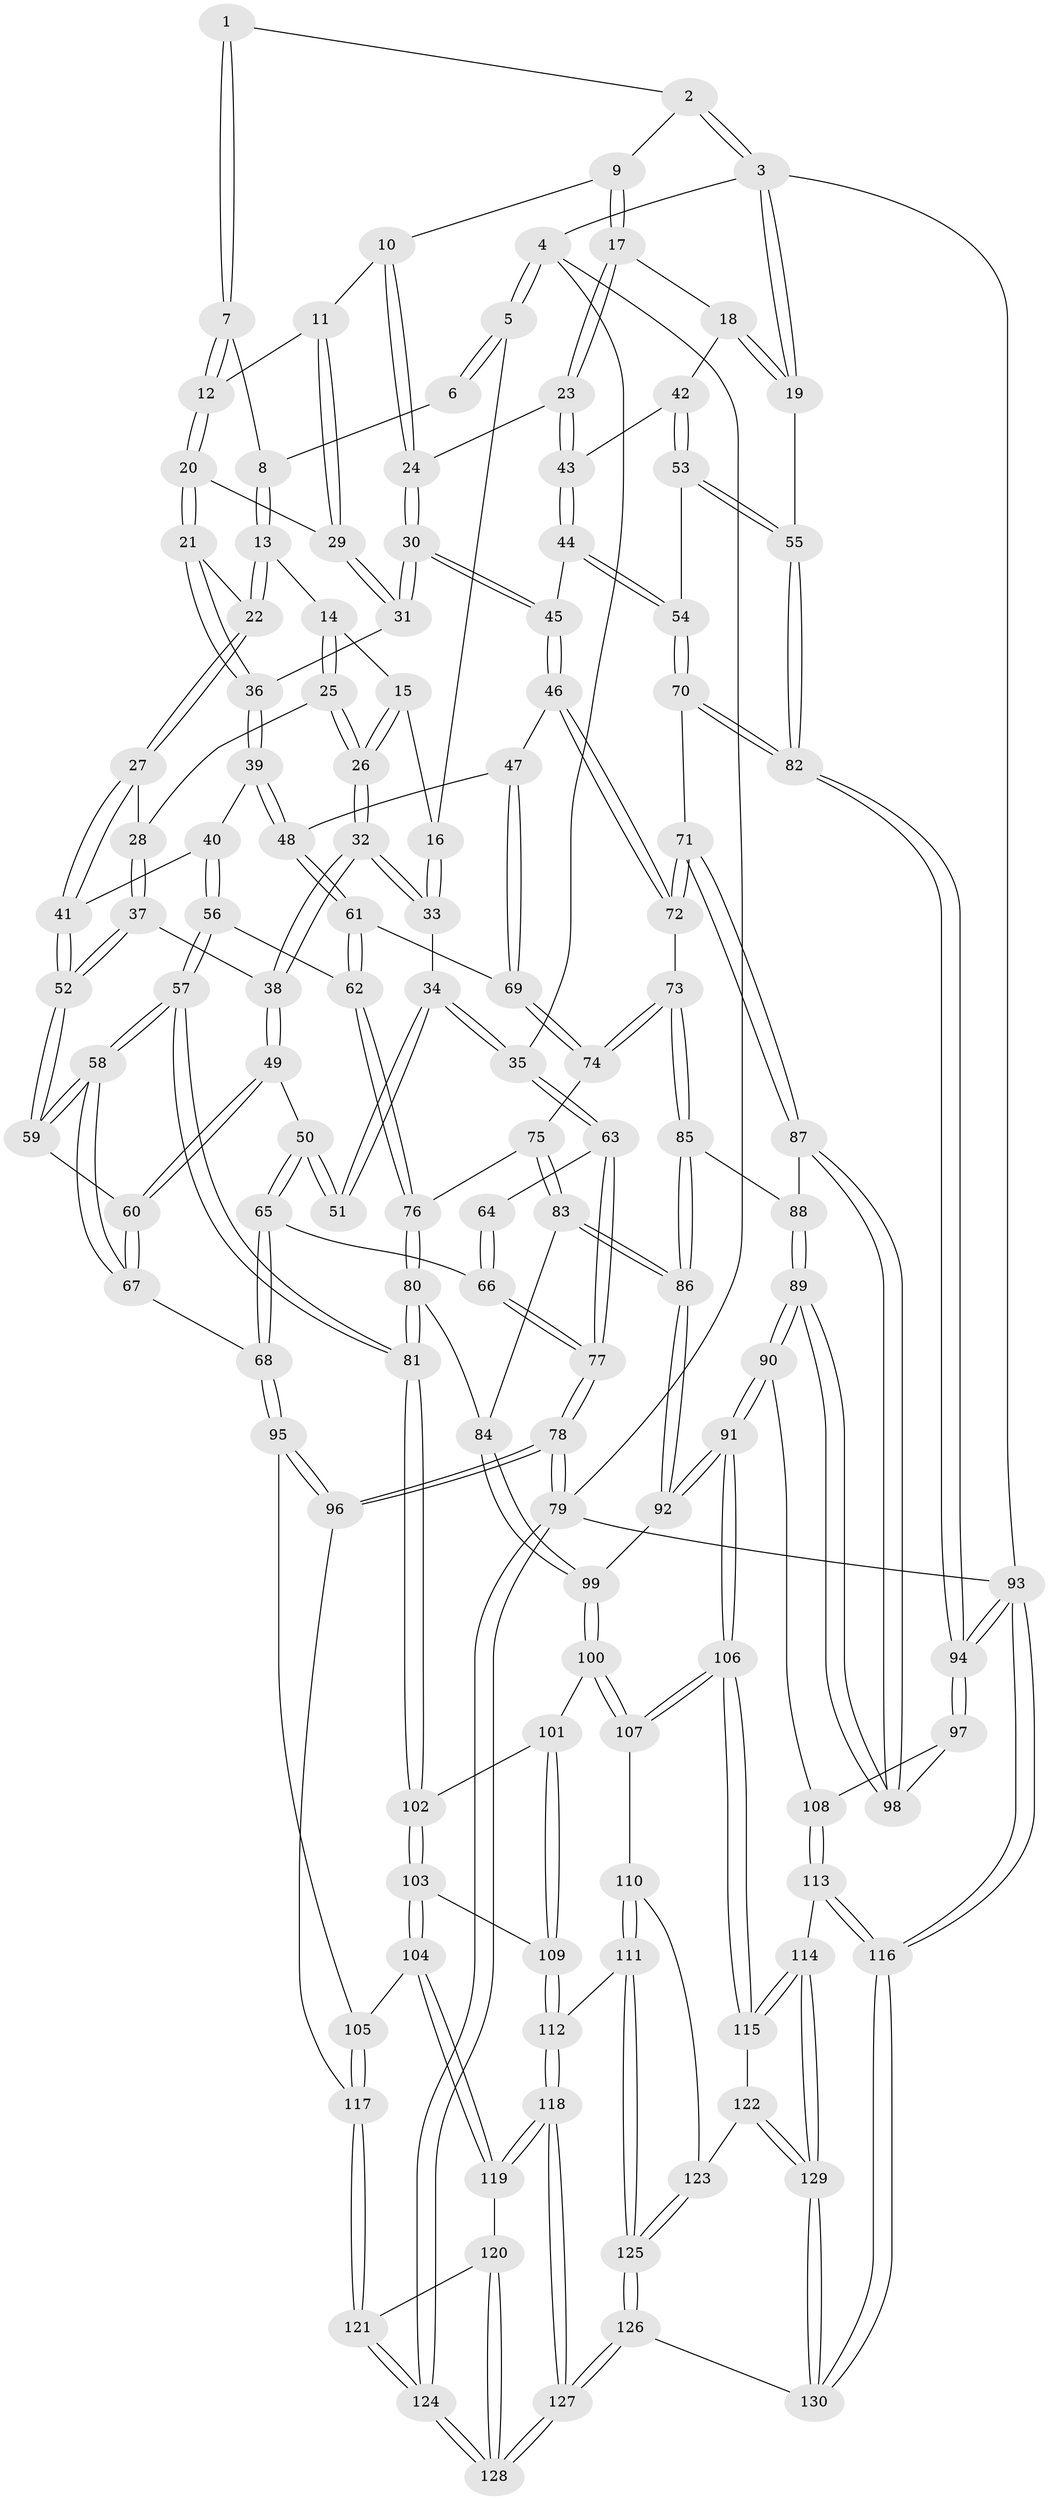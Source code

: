 // coarse degree distribution, {3: 0.11538461538461539, 4: 0.48717948717948717, 8: 0.01282051282051282, 5: 0.2948717948717949, 6: 0.08974358974358974}
// Generated by graph-tools (version 1.1) at 2025/52/02/27/25 19:52:35]
// undirected, 130 vertices, 322 edges
graph export_dot {
graph [start="1"]
  node [color=gray90,style=filled];
  1 [pos="+0.7814966118044552+0"];
  2 [pos="+0.8165418601075691+0"];
  3 [pos="+1+0"];
  4 [pos="+0+0"];
  5 [pos="+0+0"];
  6 [pos="+0.41078617773088594+0"];
  7 [pos="+0.6421489907998583+0.1217608705110473"];
  8 [pos="+0.47964314928913554+0.10390081155182622"];
  9 [pos="+0.8507813521108238+0.08645278170641327"];
  10 [pos="+0.7189581608935772+0.19887892229145931"];
  11 [pos="+0.6884239519951217+0.1958743994472003"];
  12 [pos="+0.6448356007493246+0.14384436615000157"];
  13 [pos="+0.46329952313228956+0.15774557492729524"];
  14 [pos="+0.373760229114037+0.18522495628533603"];
  15 [pos="+0.23125889894594492+0.10627892804281751"];
  16 [pos="+0.11743082177294645+0"];
  17 [pos="+0.9010482687896114+0.21271531449123335"];
  18 [pos="+0.9597794840221672+0.2332479952556535"];
  19 [pos="+1+0.26812773469137663"];
  20 [pos="+0.5681767644091237+0.2237726032877197"];
  21 [pos="+0.5220076449205593+0.2551612445478452"];
  22 [pos="+0.5191399309390752+0.25554934302143767"];
  23 [pos="+0.8329882339461522+0.26802606389437317"];
  24 [pos="+0.8112281006490547+0.2719690714807606"];
  25 [pos="+0.36653424102524873+0.26302668183983013"];
  26 [pos="+0.26950124921553376+0.2831643778463713"];
  27 [pos="+0.4822663149083853+0.3183754156663853"];
  28 [pos="+0.3714978389949794+0.2692668505707366"];
  29 [pos="+0.671667181584731+0.26361284576743327"];
  30 [pos="+0.7513276655799741+0.3204812793702444"];
  31 [pos="+0.671544989547249+0.2871720445665683"];
  32 [pos="+0.24373236903592466+0.34068978390427174"];
  33 [pos="+0.1813438308511195+0.2826249486935956"];
  34 [pos="+0.06092346996870301+0.3041543071691985"];
  35 [pos="+0+0.15358713122553"];
  36 [pos="+0.6362273945731344+0.3143889517779495"];
  37 [pos="+0.3376428632899755+0.4005171634756801"];
  38 [pos="+0.24309808047842138+0.3752480554488023"];
  39 [pos="+0.6256021977201568+0.4061147112824431"];
  40 [pos="+0.48117860601980045+0.37668539731975464"];
  41 [pos="+0.4799513607725605+0.3756251650549594"];
  42 [pos="+0.9048702042970848+0.4022321591410166"];
  43 [pos="+0.8617550793618294+0.38896437537512185"];
  44 [pos="+0.7906057988302738+0.4319774721875488"];
  45 [pos="+0.7380125055483948+0.43634960067456485"];
  46 [pos="+0.7323375271383544+0.4411907783001648"];
  47 [pos="+0.6782072574198708+0.432970871314774"];
  48 [pos="+0.6373391867378493+0.4204859156660075"];
  49 [pos="+0.20902756324913244+0.4027060767558204"];
  50 [pos="+0.1915119869324894+0.41081314690139836"];
  51 [pos="+0.18905767442078408+0.41016570645326467"];
  52 [pos="+0.3726537934784282+0.42287300749537343"];
  53 [pos="+0.9308994524118276+0.4258463480990613"];
  54 [pos="+0.8975144275666047+0.5243365803511535"];
  55 [pos="+1+0.3767093334906703"];
  56 [pos="+0.5146904941914783+0.5132860332346374"];
  57 [pos="+0.4028154274110105+0.611773324140905"];
  58 [pos="+0.3978276449263708+0.6074940325749761"];
  59 [pos="+0.3712242290794057+0.4686446588435133"];
  60 [pos="+0.27370719678930344+0.49818892931913766"];
  61 [pos="+0.5883242855055877+0.49379497595460736"];
  62 [pos="+0.5618510154536505+0.5186815552034295"];
  63 [pos="+0+0.3639988828579571"];
  64 [pos="+0.08077874055094178+0.44413839083863227"];
  65 [pos="+0.16671766125377607+0.5627073886395709"];
  66 [pos="+0.08809362175484248+0.5760180784092978"];
  67 [pos="+0.2648981726170986+0.5921371352576635"];
  68 [pos="+0.2213787411931975+0.600460126746843"];
  69 [pos="+0.6444476955242974+0.5284306399708261"];
  70 [pos="+0.900320154420763+0.5559212870139262"];
  71 [pos="+0.8850866418489604+0.5745890694203721"];
  72 [pos="+0.7419396060884795+0.5234395658387512"];
  73 [pos="+0.7244741216434818+0.5542057097045521"];
  74 [pos="+0.6478756783379706+0.539375106261859"];
  75 [pos="+0.6065189608718546+0.5736612162557048"];
  76 [pos="+0.572176829582973+0.5366114172316081"];
  77 [pos="+0+0.6862687666599335"];
  78 [pos="+0+0.7345555658863231"];
  79 [pos="+0+1"];
  80 [pos="+0.5353944352754231+0.6186286650288186"];
  81 [pos="+0.40690763694940885+0.6222291513905591"];
  82 [pos="+1+0.5543145444754326"];
  83 [pos="+0.6140756242190376+0.600632803758435"];
  84 [pos="+0.5794828599862125+0.6311235314537221"];
  85 [pos="+0.720754482882961+0.5728287395423932"];
  86 [pos="+0.6823121269452137+0.6259164030390642"];
  87 [pos="+0.8845392187654252+0.577562967356107"];
  88 [pos="+0.774980739170221+0.6172927844374793"];
  89 [pos="+0.7848718265648387+0.7314870791299712"];
  90 [pos="+0.7779941197345328+0.736331196267081"];
  91 [pos="+0.7352907981664493+0.7658996265352737"];
  92 [pos="+0.6843110990468095+0.639467175561614"];
  93 [pos="+1+1"];
  94 [pos="+1+0.7616952854070175"];
  95 [pos="+0.22080024881354776+0.6039376640865045"];
  96 [pos="+0.16432277483978605+0.7670146901172833"];
  97 [pos="+0.9065970554703517+0.7031830390449113"];
  98 [pos="+0.8886245589279078+0.6920776621173612"];
  99 [pos="+0.5823310972908284+0.6895223904735636"];
  100 [pos="+0.5715422990505263+0.7296552512334828"];
  101 [pos="+0.5394862009028031+0.7216883655086915"];
  102 [pos="+0.411534161027496+0.6744695454823869"];
  103 [pos="+0.3883363571728751+0.7305261527435768"];
  104 [pos="+0.34262209827294504+0.7716525478949509"];
  105 [pos="+0.31059875132467335+0.7739752919924736"];
  106 [pos="+0.731379630204222+0.7737246529745077"];
  107 [pos="+0.6107873835360279+0.7784152003840861"];
  108 [pos="+0.9020203705280044+0.8233201754996556"];
  109 [pos="+0.4772012850587356+0.8223868761962636"];
  110 [pos="+0.5766739350459398+0.8253911049778765"];
  111 [pos="+0.5246918238373091+0.8670473284634074"];
  112 [pos="+0.5088315973098896+0.8647460998773543"];
  113 [pos="+0.899994595817082+0.9254500821537973"];
  114 [pos="+0.7868444679818741+0.866165777747968"];
  115 [pos="+0.7521302629246975+0.8353659410142877"];
  116 [pos="+1+1"];
  117 [pos="+0.2064277673027783+0.7994200077236214"];
  118 [pos="+0.3972419477131447+0.930794038527646"];
  119 [pos="+0.3685401433675936+0.899553709142273"];
  120 [pos="+0.2749042484601419+0.9158258285267153"];
  121 [pos="+0.20584979744726875+0.8727137938275716"];
  122 [pos="+0.6873190294485925+0.9080458179791567"];
  123 [pos="+0.641360478508638+0.9079106848564212"];
  124 [pos="+0+1"];
  125 [pos="+0.5644232255088986+0.9643866983077876"];
  126 [pos="+0.5706931570659739+1"];
  127 [pos="+0.40472310641378867+1"];
  128 [pos="+0.27687879733699855+1"];
  129 [pos="+0.6632282538355188+1"];
  130 [pos="+0.6600057207390976+1"];
  1 -- 2;
  1 -- 7;
  1 -- 7;
  2 -- 3;
  2 -- 3;
  2 -- 9;
  3 -- 4;
  3 -- 19;
  3 -- 19;
  3 -- 93;
  4 -- 5;
  4 -- 5;
  4 -- 35;
  4 -- 79;
  5 -- 6;
  5 -- 6;
  5 -- 16;
  6 -- 8;
  7 -- 8;
  7 -- 12;
  7 -- 12;
  8 -- 13;
  8 -- 13;
  9 -- 10;
  9 -- 17;
  9 -- 17;
  10 -- 11;
  10 -- 24;
  10 -- 24;
  11 -- 12;
  11 -- 29;
  11 -- 29;
  12 -- 20;
  12 -- 20;
  13 -- 14;
  13 -- 22;
  13 -- 22;
  14 -- 15;
  14 -- 25;
  14 -- 25;
  15 -- 16;
  15 -- 26;
  15 -- 26;
  16 -- 33;
  16 -- 33;
  17 -- 18;
  17 -- 23;
  17 -- 23;
  18 -- 19;
  18 -- 19;
  18 -- 42;
  19 -- 55;
  20 -- 21;
  20 -- 21;
  20 -- 29;
  21 -- 22;
  21 -- 36;
  21 -- 36;
  22 -- 27;
  22 -- 27;
  23 -- 24;
  23 -- 43;
  23 -- 43;
  24 -- 30;
  24 -- 30;
  25 -- 26;
  25 -- 26;
  25 -- 28;
  26 -- 32;
  26 -- 32;
  27 -- 28;
  27 -- 41;
  27 -- 41;
  28 -- 37;
  28 -- 37;
  29 -- 31;
  29 -- 31;
  30 -- 31;
  30 -- 31;
  30 -- 45;
  30 -- 45;
  31 -- 36;
  32 -- 33;
  32 -- 33;
  32 -- 38;
  32 -- 38;
  33 -- 34;
  34 -- 35;
  34 -- 35;
  34 -- 51;
  34 -- 51;
  35 -- 63;
  35 -- 63;
  36 -- 39;
  36 -- 39;
  37 -- 38;
  37 -- 52;
  37 -- 52;
  38 -- 49;
  38 -- 49;
  39 -- 40;
  39 -- 48;
  39 -- 48;
  40 -- 41;
  40 -- 56;
  40 -- 56;
  41 -- 52;
  41 -- 52;
  42 -- 43;
  42 -- 53;
  42 -- 53;
  43 -- 44;
  43 -- 44;
  44 -- 45;
  44 -- 54;
  44 -- 54;
  45 -- 46;
  45 -- 46;
  46 -- 47;
  46 -- 72;
  46 -- 72;
  47 -- 48;
  47 -- 69;
  47 -- 69;
  48 -- 61;
  48 -- 61;
  49 -- 50;
  49 -- 60;
  49 -- 60;
  50 -- 51;
  50 -- 51;
  50 -- 65;
  50 -- 65;
  52 -- 59;
  52 -- 59;
  53 -- 54;
  53 -- 55;
  53 -- 55;
  54 -- 70;
  54 -- 70;
  55 -- 82;
  55 -- 82;
  56 -- 57;
  56 -- 57;
  56 -- 62;
  57 -- 58;
  57 -- 58;
  57 -- 81;
  57 -- 81;
  58 -- 59;
  58 -- 59;
  58 -- 67;
  58 -- 67;
  59 -- 60;
  60 -- 67;
  60 -- 67;
  61 -- 62;
  61 -- 62;
  61 -- 69;
  62 -- 76;
  62 -- 76;
  63 -- 64;
  63 -- 77;
  63 -- 77;
  64 -- 66;
  64 -- 66;
  65 -- 66;
  65 -- 68;
  65 -- 68;
  66 -- 77;
  66 -- 77;
  67 -- 68;
  68 -- 95;
  68 -- 95;
  69 -- 74;
  69 -- 74;
  70 -- 71;
  70 -- 82;
  70 -- 82;
  71 -- 72;
  71 -- 72;
  71 -- 87;
  71 -- 87;
  72 -- 73;
  73 -- 74;
  73 -- 74;
  73 -- 85;
  73 -- 85;
  74 -- 75;
  75 -- 76;
  75 -- 83;
  75 -- 83;
  76 -- 80;
  76 -- 80;
  77 -- 78;
  77 -- 78;
  78 -- 79;
  78 -- 79;
  78 -- 96;
  78 -- 96;
  79 -- 124;
  79 -- 124;
  79 -- 93;
  80 -- 81;
  80 -- 81;
  80 -- 84;
  81 -- 102;
  81 -- 102;
  82 -- 94;
  82 -- 94;
  83 -- 84;
  83 -- 86;
  83 -- 86;
  84 -- 99;
  84 -- 99;
  85 -- 86;
  85 -- 86;
  85 -- 88;
  86 -- 92;
  86 -- 92;
  87 -- 88;
  87 -- 98;
  87 -- 98;
  88 -- 89;
  88 -- 89;
  89 -- 90;
  89 -- 90;
  89 -- 98;
  89 -- 98;
  90 -- 91;
  90 -- 91;
  90 -- 108;
  91 -- 92;
  91 -- 92;
  91 -- 106;
  91 -- 106;
  92 -- 99;
  93 -- 94;
  93 -- 94;
  93 -- 116;
  93 -- 116;
  94 -- 97;
  94 -- 97;
  95 -- 96;
  95 -- 96;
  95 -- 105;
  96 -- 117;
  97 -- 98;
  97 -- 108;
  99 -- 100;
  99 -- 100;
  100 -- 101;
  100 -- 107;
  100 -- 107;
  101 -- 102;
  101 -- 109;
  101 -- 109;
  102 -- 103;
  102 -- 103;
  103 -- 104;
  103 -- 104;
  103 -- 109;
  104 -- 105;
  104 -- 119;
  104 -- 119;
  105 -- 117;
  105 -- 117;
  106 -- 107;
  106 -- 107;
  106 -- 115;
  106 -- 115;
  107 -- 110;
  108 -- 113;
  108 -- 113;
  109 -- 112;
  109 -- 112;
  110 -- 111;
  110 -- 111;
  110 -- 123;
  111 -- 112;
  111 -- 125;
  111 -- 125;
  112 -- 118;
  112 -- 118;
  113 -- 114;
  113 -- 116;
  113 -- 116;
  114 -- 115;
  114 -- 115;
  114 -- 129;
  114 -- 129;
  115 -- 122;
  116 -- 130;
  116 -- 130;
  117 -- 121;
  117 -- 121;
  118 -- 119;
  118 -- 119;
  118 -- 127;
  118 -- 127;
  119 -- 120;
  120 -- 121;
  120 -- 128;
  120 -- 128;
  121 -- 124;
  121 -- 124;
  122 -- 123;
  122 -- 129;
  122 -- 129;
  123 -- 125;
  123 -- 125;
  124 -- 128;
  124 -- 128;
  125 -- 126;
  125 -- 126;
  126 -- 127;
  126 -- 127;
  126 -- 130;
  127 -- 128;
  127 -- 128;
  129 -- 130;
  129 -- 130;
}
